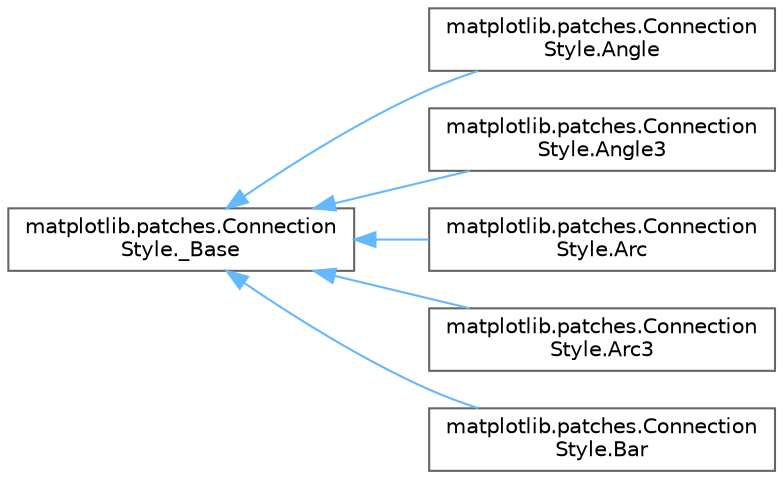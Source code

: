 digraph "Graphical Class Hierarchy"
{
 // LATEX_PDF_SIZE
  bgcolor="transparent";
  edge [fontname=Helvetica,fontsize=10,labelfontname=Helvetica,labelfontsize=10];
  node [fontname=Helvetica,fontsize=10,shape=box,height=0.2,width=0.4];
  rankdir="LR";
  Node0 [id="Node000000",label="matplotlib.patches.Connection\lStyle._Base",height=0.2,width=0.4,color="grey40", fillcolor="white", style="filled",URL="$d8/d0c/classmatplotlib_1_1patches_1_1ConnectionStyle_1_1__Base.html",tooltip=" "];
  Node0 -> Node1 [id="edge3774_Node000000_Node000001",dir="back",color="steelblue1",style="solid",tooltip=" "];
  Node1 [id="Node000001",label="matplotlib.patches.Connection\lStyle.Angle",height=0.2,width=0.4,color="grey40", fillcolor="white", style="filled",URL="$d3/d7a/classmatplotlib_1_1patches_1_1ConnectionStyle_1_1Angle.html",tooltip=" "];
  Node0 -> Node2 [id="edge3775_Node000000_Node000002",dir="back",color="steelblue1",style="solid",tooltip=" "];
  Node2 [id="Node000002",label="matplotlib.patches.Connection\lStyle.Angle3",height=0.2,width=0.4,color="grey40", fillcolor="white", style="filled",URL="$d2/dc6/classmatplotlib_1_1patches_1_1ConnectionStyle_1_1Angle3.html",tooltip=" "];
  Node0 -> Node3 [id="edge3776_Node000000_Node000003",dir="back",color="steelblue1",style="solid",tooltip=" "];
  Node3 [id="Node000003",label="matplotlib.patches.Connection\lStyle.Arc",height=0.2,width=0.4,color="grey40", fillcolor="white", style="filled",URL="$d4/d97/classmatplotlib_1_1patches_1_1ConnectionStyle_1_1Arc.html",tooltip=" "];
  Node0 -> Node4 [id="edge3777_Node000000_Node000004",dir="back",color="steelblue1",style="solid",tooltip=" "];
  Node4 [id="Node000004",label="matplotlib.patches.Connection\lStyle.Arc3",height=0.2,width=0.4,color="grey40", fillcolor="white", style="filled",URL="$d0/dca/classmatplotlib_1_1patches_1_1ConnectionStyle_1_1Arc3.html",tooltip=" "];
  Node0 -> Node5 [id="edge3778_Node000000_Node000005",dir="back",color="steelblue1",style="solid",tooltip=" "];
  Node5 [id="Node000005",label="matplotlib.patches.Connection\lStyle.Bar",height=0.2,width=0.4,color="grey40", fillcolor="white", style="filled",URL="$d8/d79/classmatplotlib_1_1patches_1_1ConnectionStyle_1_1Bar.html",tooltip=" "];
}
